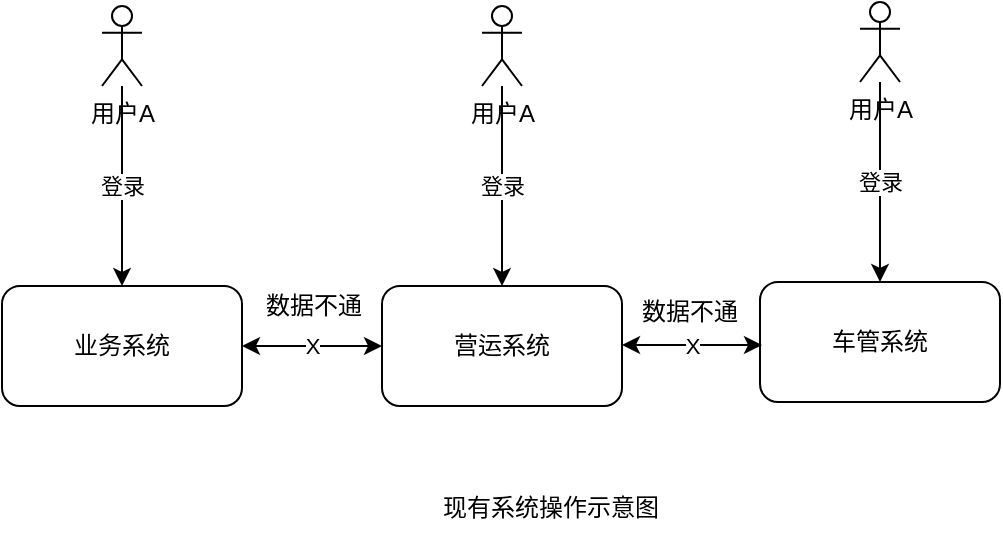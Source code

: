 <mxfile version="17.4.4" type="github">
  <diagram id="Inx6HUQAcLgR1TPovdSU" name="Page-1">
    <mxGraphModel dx="1422" dy="794" grid="0" gridSize="10" guides="1" tooltips="1" connect="1" arrows="1" fold="1" page="0" pageScale="1" pageWidth="827" pageHeight="1169" math="0" shadow="0">
      <root>
        <mxCell id="0" />
        <mxCell id="1" parent="0" />
        <mxCell id="RvGu80hFbcnl9BuMKpU1-7" value="登录&lt;br&gt;" style="edgeStyle=orthogonalEdgeStyle;rounded=0;orthogonalLoop=1;jettySize=auto;html=1;" edge="1" parent="1" source="RvGu80hFbcnl9BuMKpU1-1" target="RvGu80hFbcnl9BuMKpU1-2">
          <mxGeometry relative="1" as="geometry" />
        </mxCell>
        <mxCell id="RvGu80hFbcnl9BuMKpU1-1" value="用户A" style="shape=umlActor;verticalLabelPosition=bottom;verticalAlign=top;html=1;outlineConnect=0;" vertex="1" parent="1">
          <mxGeometry x="190" y="160" width="20" height="40" as="geometry" />
        </mxCell>
        <mxCell id="RvGu80hFbcnl9BuMKpU1-2" value="业务系统" style="rounded=1;whiteSpace=wrap;html=1;" vertex="1" parent="1">
          <mxGeometry x="140" y="300" width="120" height="60" as="geometry" />
        </mxCell>
        <mxCell id="RvGu80hFbcnl9BuMKpU1-8" value="登录&lt;br&gt;" style="edgeStyle=orthogonalEdgeStyle;rounded=0;orthogonalLoop=1;jettySize=auto;html=1;" edge="1" parent="1" source="RvGu80hFbcnl9BuMKpU1-3" target="RvGu80hFbcnl9BuMKpU1-4">
          <mxGeometry relative="1" as="geometry">
            <Array as="points">
              <mxPoint x="390" y="250" />
              <mxPoint x="390" y="250" />
            </Array>
          </mxGeometry>
        </mxCell>
        <mxCell id="RvGu80hFbcnl9BuMKpU1-3" value="用户A" style="shape=umlActor;verticalLabelPosition=bottom;verticalAlign=top;html=1;outlineConnect=0;" vertex="1" parent="1">
          <mxGeometry x="380" y="160" width="20" height="40" as="geometry" />
        </mxCell>
        <mxCell id="RvGu80hFbcnl9BuMKpU1-4" value="营运系统" style="rounded=1;whiteSpace=wrap;html=1;" vertex="1" parent="1">
          <mxGeometry x="330" y="300" width="120" height="60" as="geometry" />
        </mxCell>
        <mxCell id="RvGu80hFbcnl9BuMKpU1-9" value="登录" style="edgeStyle=orthogonalEdgeStyle;rounded=0;orthogonalLoop=1;jettySize=auto;html=1;" edge="1" parent="1" source="RvGu80hFbcnl9BuMKpU1-5" target="RvGu80hFbcnl9BuMKpU1-6">
          <mxGeometry relative="1" as="geometry" />
        </mxCell>
        <mxCell id="RvGu80hFbcnl9BuMKpU1-5" value="用户A" style="shape=umlActor;verticalLabelPosition=bottom;verticalAlign=top;html=1;outlineConnect=0;" vertex="1" parent="1">
          <mxGeometry x="569" y="158" width="20" height="40" as="geometry" />
        </mxCell>
        <mxCell id="RvGu80hFbcnl9BuMKpU1-6" value="车管系统" style="rounded=1;whiteSpace=wrap;html=1;" vertex="1" parent="1">
          <mxGeometry x="519" y="298" width="120" height="60" as="geometry" />
        </mxCell>
        <mxCell id="RvGu80hFbcnl9BuMKpU1-10" value="现有系统操作示意图" style="text;html=1;strokeColor=none;fillColor=none;align=center;verticalAlign=middle;whiteSpace=wrap;rounded=0;" vertex="1" parent="1">
          <mxGeometry x="351" y="396" width="127" height="30" as="geometry" />
        </mxCell>
        <mxCell id="RvGu80hFbcnl9BuMKpU1-11" value="X" style="endArrow=classic;startArrow=classic;html=1;rounded=0;exitX=1;exitY=0.5;exitDx=0;exitDy=0;entryX=0;entryY=0.5;entryDx=0;entryDy=0;" edge="1" parent="1" source="RvGu80hFbcnl9BuMKpU1-2" target="RvGu80hFbcnl9BuMKpU1-4">
          <mxGeometry width="50" height="50" relative="1" as="geometry">
            <mxPoint x="263" y="357" as="sourcePoint" />
            <mxPoint x="313" y="307" as="targetPoint" />
          </mxGeometry>
        </mxCell>
        <mxCell id="RvGu80hFbcnl9BuMKpU1-12" value="X" style="endArrow=classic;startArrow=classic;html=1;rounded=0;exitX=1;exitY=0.5;exitDx=0;exitDy=0;entryX=0;entryY=0.5;entryDx=0;entryDy=0;" edge="1" parent="1">
          <mxGeometry width="50" height="50" relative="1" as="geometry">
            <mxPoint x="450" y="329.5" as="sourcePoint" />
            <mxPoint x="520" y="329.5" as="targetPoint" />
          </mxGeometry>
        </mxCell>
        <mxCell id="RvGu80hFbcnl9BuMKpU1-13" value="数据不通" style="text;html=1;strokeColor=none;fillColor=none;align=center;verticalAlign=middle;whiteSpace=wrap;rounded=0;" vertex="1" parent="1">
          <mxGeometry x="266" y="295" width="60" height="30" as="geometry" />
        </mxCell>
        <mxCell id="RvGu80hFbcnl9BuMKpU1-14" value="数据不通" style="text;html=1;strokeColor=none;fillColor=none;align=center;verticalAlign=middle;whiteSpace=wrap;rounded=0;" vertex="1" parent="1">
          <mxGeometry x="454" y="298" width="60" height="30" as="geometry" />
        </mxCell>
      </root>
    </mxGraphModel>
  </diagram>
</mxfile>

